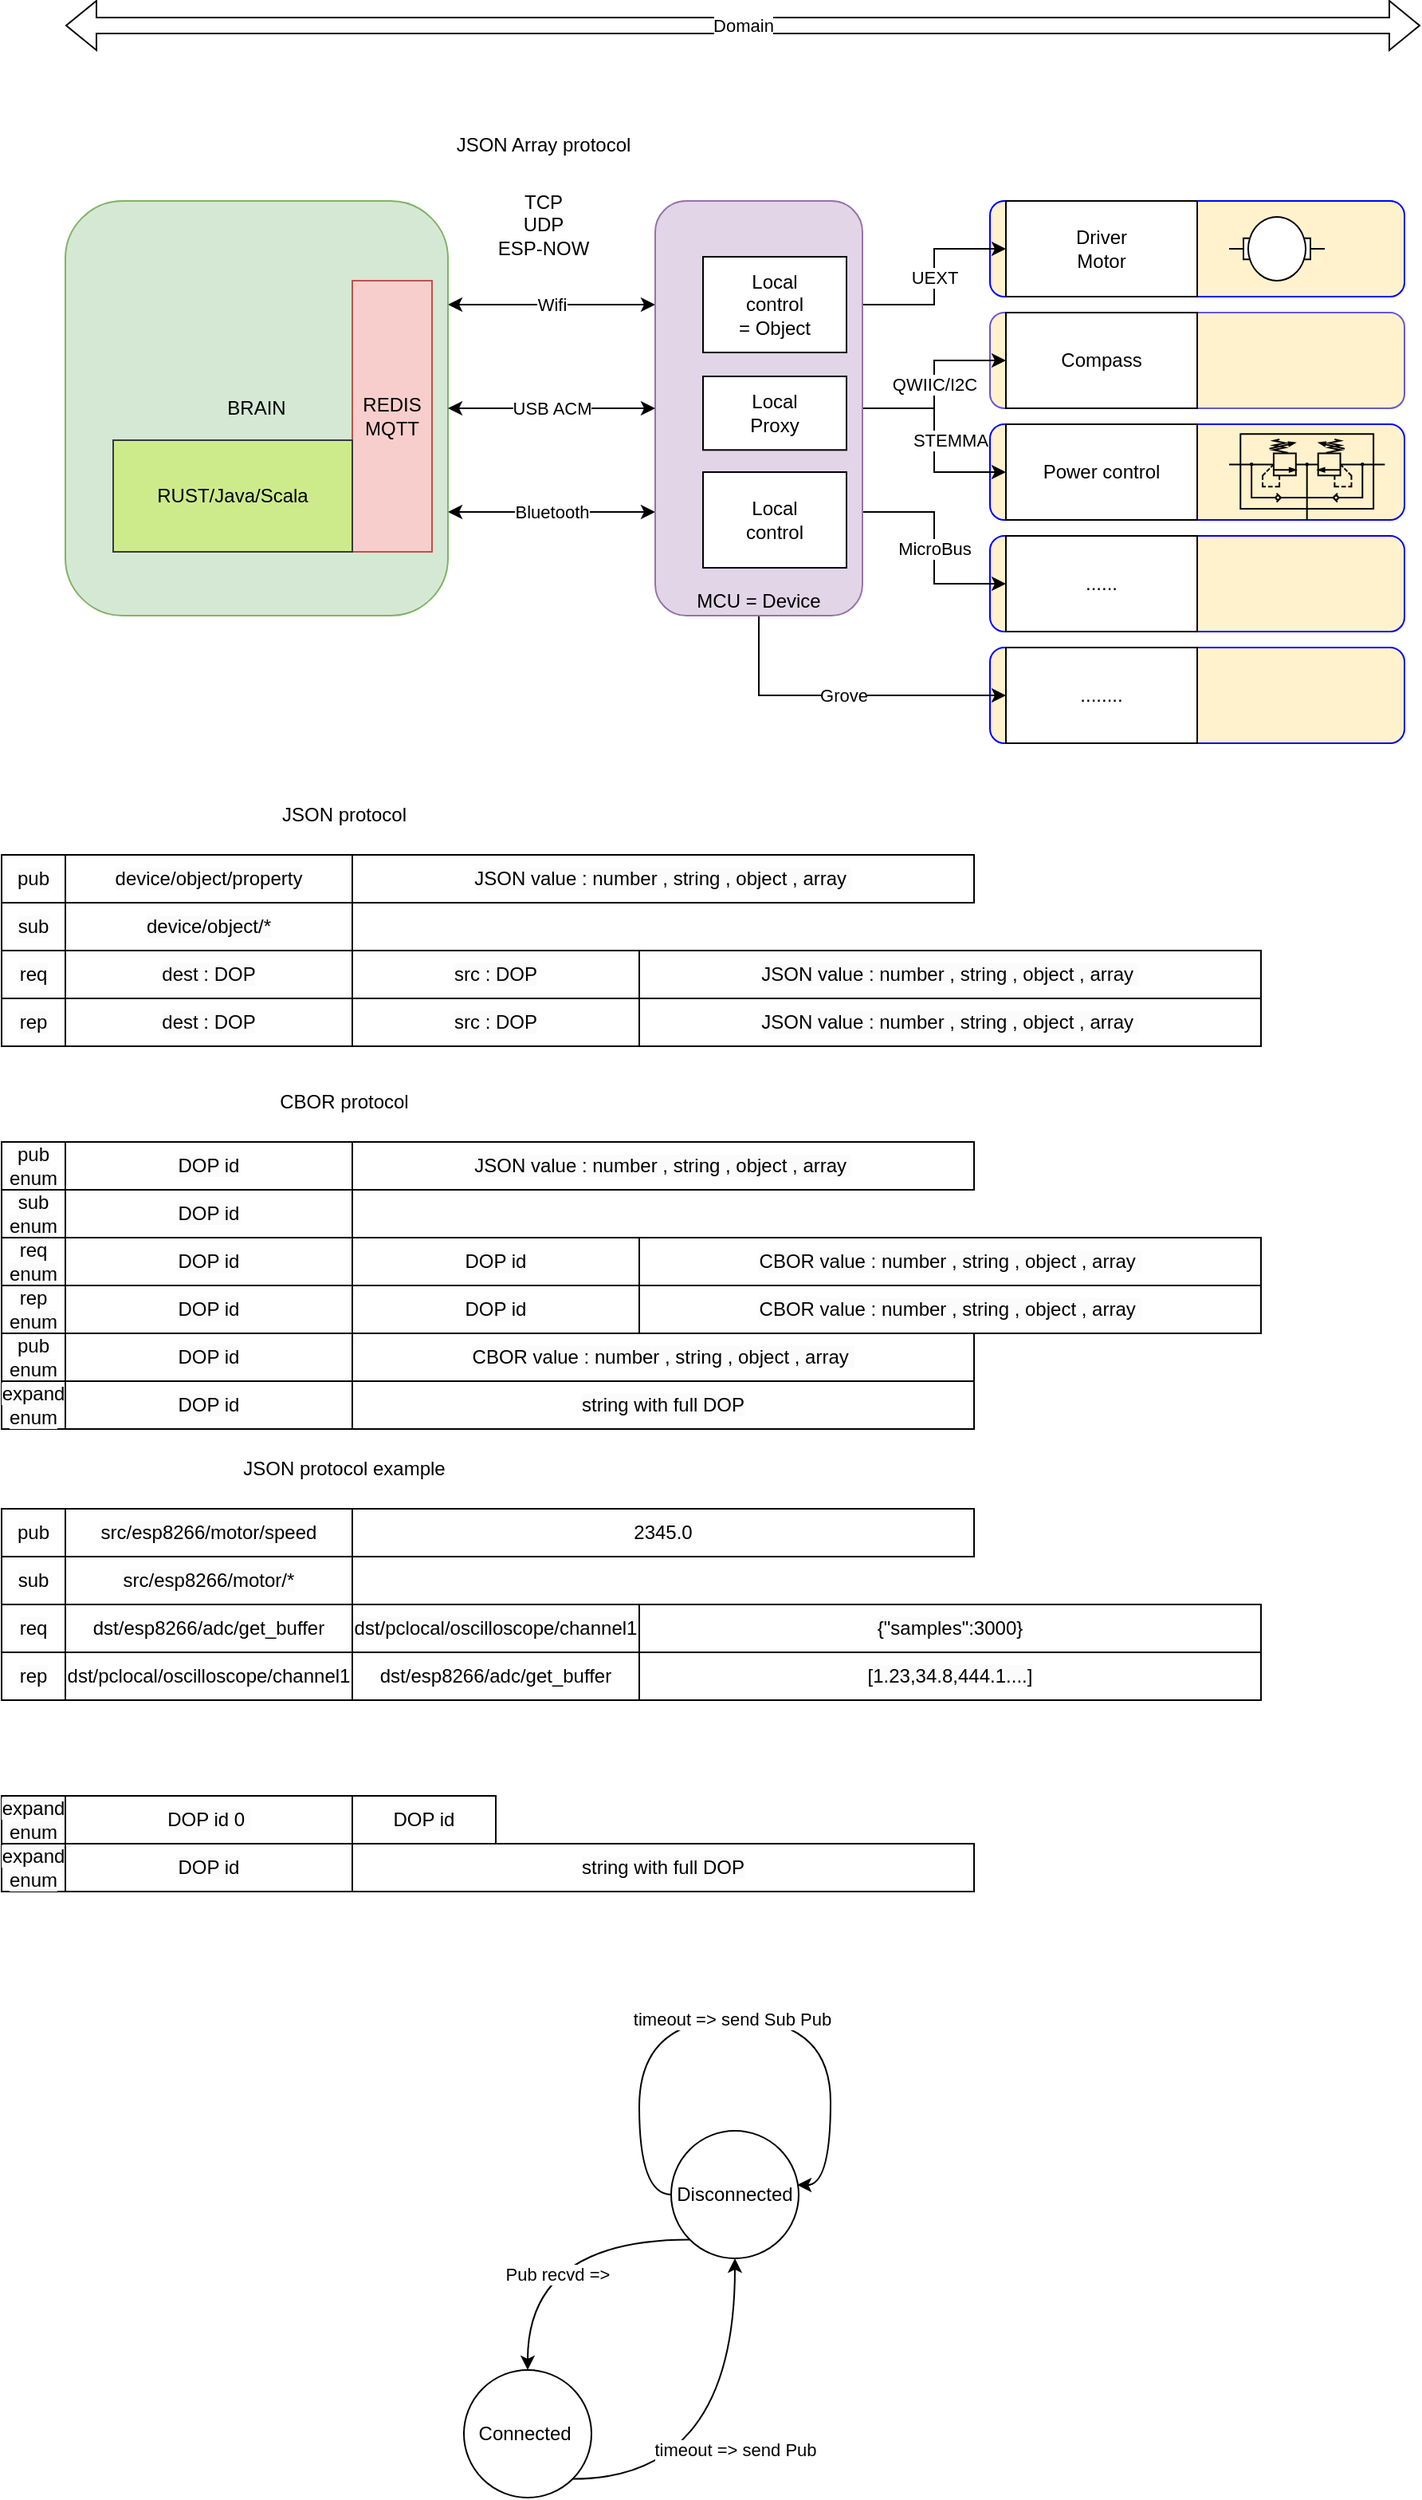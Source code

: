 <mxfile version="22.1.3" type="github">
  <diagram name="Page-1" id="gYZL_dD1YHqg8UqiC46v">
    <mxGraphModel dx="1087" dy="700" grid="1" gridSize="10" guides="1" tooltips="1" connect="1" arrows="1" fold="1" page="1" pageScale="1" pageWidth="850" pageHeight="1100" math="0" shadow="0">
      <root>
        <mxCell id="0" />
        <mxCell id="1" parent="0" />
        <mxCell id="VJFc7O25oxRBKs5EyoMZ-66" value="" style="rounded=1;whiteSpace=wrap;html=1;fillColor=#fff2cc;strokeColor=#0000FF;" parent="1" vertex="1">
          <mxGeometry x="660" y="470" width="260" height="60" as="geometry" />
        </mxCell>
        <mxCell id="VJFc7O25oxRBKs5EyoMZ-65" value="" style="rounded=1;whiteSpace=wrap;html=1;fillColor=#fff2cc;strokeColor=#0000FF;" parent="1" vertex="1">
          <mxGeometry x="660" y="400" width="260" height="60" as="geometry" />
        </mxCell>
        <mxCell id="VJFc7O25oxRBKs5EyoMZ-64" value="" style="rounded=1;whiteSpace=wrap;html=1;fillColor=#fff2cc;strokeColor=#0000FF;" parent="1" vertex="1">
          <mxGeometry x="660" y="330" width="260" height="60" as="geometry" />
        </mxCell>
        <mxCell id="VJFc7O25oxRBKs5EyoMZ-63" value="" style="rounded=1;whiteSpace=wrap;html=1;fillColor=#fff2cc;strokeColor=#6657d6;" parent="1" vertex="1">
          <mxGeometry x="660" y="260" width="260" height="60" as="geometry" />
        </mxCell>
        <mxCell id="VJFc7O25oxRBKs5EyoMZ-62" value="" style="rounded=1;whiteSpace=wrap;html=1;fillColor=#fff2cc;strokeColor=#0000FF;" parent="1" vertex="1">
          <mxGeometry x="660" y="190" width="260" height="60" as="geometry" />
        </mxCell>
        <mxCell id="R--ykIY8JpI6ctm7pDDZ-4" value="Wifi" style="edgeStyle=orthogonalEdgeStyle;rounded=0;orthogonalLoop=1;jettySize=auto;html=1;exitX=1;exitY=0.25;exitDx=0;exitDy=0;entryX=0;entryY=0.25;entryDx=0;entryDy=0;startArrow=classic;startFill=1;" parent="1" source="R--ykIY8JpI6ctm7pDDZ-1" target="R--ykIY8JpI6ctm7pDDZ-2" edge="1">
          <mxGeometry relative="1" as="geometry" />
        </mxCell>
        <mxCell id="R--ykIY8JpI6ctm7pDDZ-6" value="Bluetooth" style="edgeStyle=orthogonalEdgeStyle;rounded=0;orthogonalLoop=1;jettySize=auto;html=1;exitX=1;exitY=0.75;exitDx=0;exitDy=0;entryX=0;entryY=0.75;entryDx=0;entryDy=0;startArrow=classic;startFill=1;" parent="1" source="R--ykIY8JpI6ctm7pDDZ-1" target="R--ykIY8JpI6ctm7pDDZ-2" edge="1">
          <mxGeometry relative="1" as="geometry" />
        </mxCell>
        <mxCell id="R--ykIY8JpI6ctm7pDDZ-1" value="BRAIN" style="rounded=1;whiteSpace=wrap;html=1;align=center;fillColor=#d5e8d4;strokeColor=#82b366;" parent="1" vertex="1">
          <mxGeometry x="80" y="190" width="240" height="260" as="geometry" />
        </mxCell>
        <mxCell id="R--ykIY8JpI6ctm7pDDZ-10" value="UEXT" style="edgeStyle=orthogonalEdgeStyle;rounded=0;orthogonalLoop=1;jettySize=auto;html=1;exitX=1;exitY=0.25;exitDx=0;exitDy=0;entryX=0;entryY=0.5;entryDx=0;entryDy=0;" parent="1" source="R--ykIY8JpI6ctm7pDDZ-2" target="R--ykIY8JpI6ctm7pDDZ-3" edge="1">
          <mxGeometry relative="1" as="geometry" />
        </mxCell>
        <mxCell id="R--ykIY8JpI6ctm7pDDZ-11" value="QWIIC/I2C" style="edgeStyle=orthogonalEdgeStyle;rounded=0;orthogonalLoop=1;jettySize=auto;html=1;exitX=1;exitY=0.5;exitDx=0;exitDy=0;entryX=0;entryY=0.5;entryDx=0;entryDy=0;" parent="1" source="R--ykIY8JpI6ctm7pDDZ-2" target="R--ykIY8JpI6ctm7pDDZ-7" edge="1">
          <mxGeometry relative="1" as="geometry">
            <mxPoint as="offset" />
          </mxGeometry>
        </mxCell>
        <mxCell id="R--ykIY8JpI6ctm7pDDZ-12" value="STEMMA" style="edgeStyle=orthogonalEdgeStyle;rounded=0;orthogonalLoop=1;jettySize=auto;html=1;exitX=1;exitY=0.5;exitDx=0;exitDy=0;entryX=0;entryY=0.5;entryDx=0;entryDy=0;" parent="1" source="R--ykIY8JpI6ctm7pDDZ-2" target="R--ykIY8JpI6ctm7pDDZ-8" edge="1">
          <mxGeometry y="10" relative="1" as="geometry">
            <mxPoint as="offset" />
          </mxGeometry>
        </mxCell>
        <mxCell id="R--ykIY8JpI6ctm7pDDZ-13" value="MicroBus" style="edgeStyle=orthogonalEdgeStyle;rounded=0;orthogonalLoop=1;jettySize=auto;html=1;exitX=1;exitY=0.75;exitDx=0;exitDy=0;entryX=0;entryY=0.5;entryDx=0;entryDy=0;" parent="1" source="R--ykIY8JpI6ctm7pDDZ-2" target="R--ykIY8JpI6ctm7pDDZ-9" edge="1">
          <mxGeometry relative="1" as="geometry" />
        </mxCell>
        <mxCell id="R--ykIY8JpI6ctm7pDDZ-15" value="Grove" style="edgeStyle=orthogonalEdgeStyle;rounded=0;orthogonalLoop=1;jettySize=auto;html=1;exitX=0.5;exitY=1;exitDx=0;exitDy=0;entryX=0;entryY=0.5;entryDx=0;entryDy=0;" parent="1" source="R--ykIY8JpI6ctm7pDDZ-2" target="R--ykIY8JpI6ctm7pDDZ-14" edge="1">
          <mxGeometry relative="1" as="geometry" />
        </mxCell>
        <mxCell id="R--ykIY8JpI6ctm7pDDZ-2" value="MCU = Device" style="rounded=1;whiteSpace=wrap;html=1;verticalAlign=bottom;fillColor=#e1d5e7;strokeColor=#9673a6;" parent="1" vertex="1">
          <mxGeometry x="450" y="190" width="130" height="260" as="geometry" />
        </mxCell>
        <mxCell id="R--ykIY8JpI6ctm7pDDZ-3" value="Driver&lt;br&gt;Motor" style="rounded=0;whiteSpace=wrap;html=1;" parent="1" vertex="1">
          <mxGeometry x="670" y="190" width="120" height="60" as="geometry" />
        </mxCell>
        <mxCell id="R--ykIY8JpI6ctm7pDDZ-5" value="USB ACM" style="edgeStyle=orthogonalEdgeStyle;rounded=0;orthogonalLoop=1;jettySize=auto;html=1;exitX=1;exitY=0.5;exitDx=0;exitDy=0;entryX=0;entryY=0.5;entryDx=0;entryDy=0;startArrow=classic;startFill=1;" parent="1" source="R--ykIY8JpI6ctm7pDDZ-1" target="R--ykIY8JpI6ctm7pDDZ-2" edge="1">
          <mxGeometry relative="1" as="geometry">
            <mxPoint x="330" y="265" as="sourcePoint" />
            <mxPoint x="450" y="265" as="targetPoint" />
          </mxGeometry>
        </mxCell>
        <mxCell id="R--ykIY8JpI6ctm7pDDZ-7" value="Compass" style="rounded=0;whiteSpace=wrap;html=1;" parent="1" vertex="1">
          <mxGeometry x="670" y="260" width="120" height="60" as="geometry" />
        </mxCell>
        <mxCell id="R--ykIY8JpI6ctm7pDDZ-8" value="Power control" style="rounded=0;whiteSpace=wrap;html=1;" parent="1" vertex="1">
          <mxGeometry x="670" y="330" width="120" height="60" as="geometry" />
        </mxCell>
        <mxCell id="R--ykIY8JpI6ctm7pDDZ-9" value="......" style="rounded=0;whiteSpace=wrap;html=1;" parent="1" vertex="1">
          <mxGeometry x="670" y="400" width="120" height="60" as="geometry" />
        </mxCell>
        <mxCell id="R--ykIY8JpI6ctm7pDDZ-14" value="........" style="rounded=0;whiteSpace=wrap;html=1;" parent="1" vertex="1">
          <mxGeometry x="670" y="470" width="120" height="60" as="geometry" />
        </mxCell>
        <mxCell id="R--ykIY8JpI6ctm7pDDZ-16" value="REDIS&lt;br&gt;MQTT" style="rounded=0;whiteSpace=wrap;html=1;fillColor=#f8cecc;strokeColor=#b85450;" parent="1" vertex="1">
          <mxGeometry x="260" y="240" width="50" height="170" as="geometry" />
        </mxCell>
        <mxCell id="R--ykIY8JpI6ctm7pDDZ-17" value="TCP&lt;br&gt;UDP&lt;br&gt;ESP-NOW" style="text;html=1;strokeColor=none;fillColor=none;align=center;verticalAlign=middle;whiteSpace=wrap;rounded=0;" parent="1" vertex="1">
          <mxGeometry x="350" y="190" width="60" height="30" as="geometry" />
        </mxCell>
        <mxCell id="R--ykIY8JpI6ctm7pDDZ-20" value="" style="shape=image;html=1;verticalAlign=top;verticalLabelPosition=bottom;labelBackgroundColor=#ffffff;imageAspect=0;aspect=fixed;image=https://cdn3.iconfinder.com/data/icons/ballicons-reloaded-free/512/icon-93-128.png" parent="1" vertex="1">
          <mxGeometry x="100" y="210" width="90" height="90" as="geometry" />
        </mxCell>
        <mxCell id="R--ykIY8JpI6ctm7pDDZ-21" value="" style="shape=mxgraph.electrical.electro-mechanical.motor_2;html=1;shadow=0;dashed=0;align=center;fontSize=30;strokeWidth=1;" parent="1" vertex="1">
          <mxGeometry x="810" y="200" width="60" height="40" as="geometry" />
        </mxCell>
        <mxCell id="R--ykIY8JpI6ctm7pDDZ-22" value="" style="shape=image;html=1;verticalAlign=top;verticalLabelPosition=bottom;labelBackgroundColor=#ffffff;imageAspect=0;aspect=fixed;image=https://cdn3.iconfinder.com/data/icons/essential-pack-2/48/20-Compass-128.png" parent="1" vertex="1">
          <mxGeometry x="810" y="270" width="48" height="48" as="geometry" />
        </mxCell>
        <mxCell id="R--ykIY8JpI6ctm7pDDZ-24" value="" style="verticalLabelPosition=bottom;aspect=fixed;html=1;verticalAlign=top;fillColor=strokeColor;align=center;outlineConnect=0;shape=mxgraph.fluid_power.x10580;points=[[0,0.355,0],[1,0.355,0],[0.5,1,0]]" parent="1" vertex="1">
          <mxGeometry x="810" y="336.14" width="97.69" height="53.86" as="geometry" />
        </mxCell>
        <mxCell id="R--ykIY8JpI6ctm7pDDZ-25" value="JSON Array protocol" style="text;html=1;strokeColor=none;fillColor=none;align=center;verticalAlign=middle;whiteSpace=wrap;rounded=0;" parent="1" vertex="1">
          <mxGeometry x="310" y="140" width="140" height="30" as="geometry" />
        </mxCell>
        <mxCell id="R--ykIY8JpI6ctm7pDDZ-26" value="RUST/Java/Scala" style="rounded=0;whiteSpace=wrap;html=1;fillColor=#cdeb8b;strokeColor=#36393d;" parent="1" vertex="1">
          <mxGeometry x="110" y="340" width="150" height="70" as="geometry" />
        </mxCell>
        <mxCell id="R--ykIY8JpI6ctm7pDDZ-27" value="Local&lt;br&gt;control&lt;br&gt;= Object" style="rounded=0;whiteSpace=wrap;html=1;" parent="1" vertex="1">
          <mxGeometry x="480" y="225" width="90" height="60" as="geometry" />
        </mxCell>
        <mxCell id="VJFc7O25oxRBKs5EyoMZ-1" value="Local&lt;br&gt;control" style="rounded=0;whiteSpace=wrap;html=1;" parent="1" vertex="1">
          <mxGeometry x="480" y="360" width="90" height="60" as="geometry" />
        </mxCell>
        <mxCell id="VJFc7O25oxRBKs5EyoMZ-2" value="Local&lt;br&gt;Proxy" style="rounded=0;whiteSpace=wrap;html=1;" parent="1" vertex="1">
          <mxGeometry x="480" y="300" width="90" height="46.14" as="geometry" />
        </mxCell>
        <mxCell id="VJFc7O25oxRBKs5EyoMZ-3" value="Domain" style="shape=flexArrow;endArrow=classic;startArrow=classic;html=1;rounded=0;" parent="1" edge="1">
          <mxGeometry width="100" height="100" relative="1" as="geometry">
            <mxPoint x="80" y="80" as="sourcePoint" />
            <mxPoint x="930" y="80" as="targetPoint" />
          </mxGeometry>
        </mxCell>
        <mxCell id="VJFc7O25oxRBKs5EyoMZ-4" value="JSON protocol" style="text;html=1;strokeColor=none;fillColor=none;align=center;verticalAlign=middle;whiteSpace=wrap;rounded=0;" parent="1" vertex="1">
          <mxGeometry x="130" y="560" width="250" height="30" as="geometry" />
        </mxCell>
        <mxCell id="VJFc7O25oxRBKs5EyoMZ-5" value="&lt;meta charset=&quot;utf-8&quot;&gt;&lt;span style=&quot;color: rgb(0, 0, 0); font-family: Helvetica; font-size: 12px; font-style: normal; font-variant-ligatures: normal; font-variant-caps: normal; font-weight: 400; letter-spacing: normal; orphans: 2; text-align: center; text-indent: 0px; text-transform: none; widows: 2; word-spacing: 0px; -webkit-text-stroke-width: 0px; background-color: rgb(251, 251, 251); text-decoration-thickness: initial; text-decoration-style: initial; text-decoration-color: initial; float: none; display: inline !important;&quot;&gt;device/object/property&lt;/span&gt;" style="rounded=0;whiteSpace=wrap;html=1;" parent="1" vertex="1">
          <mxGeometry x="80" y="600" width="180" height="30" as="geometry" />
        </mxCell>
        <mxCell id="VJFc7O25oxRBKs5EyoMZ-6" value="&lt;span style=&quot;color: rgb(0, 0, 0); font-family: Helvetica; font-size: 12px; font-style: normal; font-variant-ligatures: normal; font-variant-caps: normal; font-weight: 400; letter-spacing: normal; orphans: 2; text-align: center; text-indent: 0px; text-transform: none; widows: 2; word-spacing: 0px; -webkit-text-stroke-width: 0px; background-color: rgb(251, 251, 251); text-decoration-thickness: initial; text-decoration-style: initial; text-decoration-color: initial; float: none; display: inline !important;&quot;&gt;pub&lt;/span&gt;" style="rounded=0;whiteSpace=wrap;html=1;" parent="1" vertex="1">
          <mxGeometry x="40" y="600" width="40" height="30" as="geometry" />
        </mxCell>
        <mxCell id="VJFc7O25oxRBKs5EyoMZ-7" value="&lt;span style=&quot;color: rgb(0, 0, 0); font-family: Helvetica; font-size: 12px; font-style: normal; font-variant-ligatures: normal; font-variant-caps: normal; font-weight: 400; letter-spacing: normal; orphans: 2; text-align: center; text-indent: 0px; text-transform: none; widows: 2; word-spacing: 0px; -webkit-text-stroke-width: 0px; background-color: rgb(251, 251, 251); text-decoration-thickness: initial; text-decoration-style: initial; text-decoration-color: initial; float: none; display: inline !important;&quot;&gt;JSON value : number , string , object , array&amp;nbsp;&lt;/span&gt;" style="rounded=0;whiteSpace=wrap;html=1;" parent="1" vertex="1">
          <mxGeometry x="260" y="600" width="390" height="30" as="geometry" />
        </mxCell>
        <mxCell id="VJFc7O25oxRBKs5EyoMZ-8" value="&lt;span style=&quot;color: rgb(0, 0, 0); font-family: Helvetica; font-size: 12px; font-style: normal; font-variant-ligatures: normal; font-variant-caps: normal; font-weight: 400; letter-spacing: normal; orphans: 2; text-align: center; text-indent: 0px; text-transform: none; widows: 2; word-spacing: 0px; -webkit-text-stroke-width: 0px; background-color: rgb(251, 251, 251); text-decoration-thickness: initial; text-decoration-style: initial; text-decoration-color: initial; float: none; display: inline !important;&quot;&gt;device/object/*&lt;/span&gt;" style="rounded=0;whiteSpace=wrap;html=1;" parent="1" vertex="1">
          <mxGeometry x="80" y="630" width="180" height="30" as="geometry" />
        </mxCell>
        <mxCell id="VJFc7O25oxRBKs5EyoMZ-9" value="&lt;span style=&quot;color: rgb(0, 0, 0); font-family: Helvetica; font-size: 12px; font-style: normal; font-variant-ligatures: normal; font-variant-caps: normal; font-weight: 400; letter-spacing: normal; orphans: 2; text-align: center; text-indent: 0px; text-transform: none; widows: 2; word-spacing: 0px; -webkit-text-stroke-width: 0px; background-color: rgb(251, 251, 251); text-decoration-thickness: initial; text-decoration-style: initial; text-decoration-color: initial; float: none; display: inline !important;&quot;&gt;sub&lt;/span&gt;" style="rounded=0;whiteSpace=wrap;html=1;" parent="1" vertex="1">
          <mxGeometry x="40" y="630" width="40" height="30" as="geometry" />
        </mxCell>
        <mxCell id="VJFc7O25oxRBKs5EyoMZ-10" value="&lt;span style=&quot;color: rgb(0, 0, 0); font-family: Helvetica; font-size: 12px; font-style: normal; font-variant-ligatures: normal; font-variant-caps: normal; font-weight: 400; letter-spacing: normal; orphans: 2; text-align: center; text-indent: 0px; text-transform: none; widows: 2; word-spacing: 0px; -webkit-text-stroke-width: 0px; background-color: rgb(251, 251, 251); text-decoration-thickness: initial; text-decoration-style: initial; text-decoration-color: initial; float: none; display: inline !important;&quot;&gt;dest : DOP&lt;/span&gt;" style="rounded=0;whiteSpace=wrap;html=1;" parent="1" vertex="1">
          <mxGeometry x="80" y="660" width="180" height="30" as="geometry" />
        </mxCell>
        <mxCell id="VJFc7O25oxRBKs5EyoMZ-11" value="&lt;span style=&quot;color: rgb(0, 0, 0); font-family: Helvetica; font-size: 12px; font-style: normal; font-variant-ligatures: normal; font-variant-caps: normal; font-weight: 400; letter-spacing: normal; orphans: 2; text-align: center; text-indent: 0px; text-transform: none; widows: 2; word-spacing: 0px; -webkit-text-stroke-width: 0px; background-color: rgb(251, 251, 251); text-decoration-thickness: initial; text-decoration-style: initial; text-decoration-color: initial; float: none; display: inline !important;&quot;&gt;req&lt;/span&gt;" style="rounded=0;whiteSpace=wrap;html=1;" parent="1" vertex="1">
          <mxGeometry x="40" y="660" width="40" height="30" as="geometry" />
        </mxCell>
        <mxCell id="VJFc7O25oxRBKs5EyoMZ-12" value="&lt;span style=&quot;color: rgb(0, 0, 0); font-family: Helvetica; font-size: 12px; font-style: normal; font-variant-ligatures: normal; font-variant-caps: normal; font-weight: 400; letter-spacing: normal; orphans: 2; text-align: center; text-indent: 0px; text-transform: none; widows: 2; word-spacing: 0px; -webkit-text-stroke-width: 0px; background-color: rgb(251, 251, 251); text-decoration-thickness: initial; text-decoration-style: initial; text-decoration-color: initial; float: none; display: inline !important;&quot;&gt;JSON value : number , string , object , array&amp;nbsp;&lt;/span&gt;" style="rounded=0;whiteSpace=wrap;html=1;" parent="1" vertex="1">
          <mxGeometry x="440" y="660" width="390" height="30" as="geometry" />
        </mxCell>
        <mxCell id="VJFc7O25oxRBKs5EyoMZ-13" value="&lt;span style=&quot;color: rgb(0, 0, 0); font-family: Helvetica; font-size: 12px; font-style: normal; font-variant-ligatures: normal; font-variant-caps: normal; font-weight: 400; letter-spacing: normal; orphans: 2; text-align: center; text-indent: 0px; text-transform: none; widows: 2; word-spacing: 0px; -webkit-text-stroke-width: 0px; background-color: rgb(251, 251, 251); text-decoration-thickness: initial; text-decoration-style: initial; text-decoration-color: initial; float: none; display: inline !important;&quot;&gt;src : DOP&lt;/span&gt;" style="rounded=0;whiteSpace=wrap;html=1;" parent="1" vertex="1">
          <mxGeometry x="260" y="660" width="180" height="30" as="geometry" />
        </mxCell>
        <mxCell id="VJFc7O25oxRBKs5EyoMZ-14" value="&lt;span style=&quot;color: rgb(0, 0, 0); font-family: Helvetica; font-size: 12px; font-style: normal; font-variant-ligatures: normal; font-variant-caps: normal; font-weight: 400; letter-spacing: normal; orphans: 2; text-align: center; text-indent: 0px; text-transform: none; widows: 2; word-spacing: 0px; -webkit-text-stroke-width: 0px; background-color: rgb(251, 251, 251); text-decoration-thickness: initial; text-decoration-style: initial; text-decoration-color: initial; float: none; display: inline !important;&quot;&gt;dest : DOP&lt;/span&gt;" style="rounded=0;whiteSpace=wrap;html=1;" parent="1" vertex="1">
          <mxGeometry x="80" y="690" width="180" height="30" as="geometry" />
        </mxCell>
        <mxCell id="VJFc7O25oxRBKs5EyoMZ-15" value="&lt;span style=&quot;color: rgb(0, 0, 0); font-family: Helvetica; font-size: 12px; font-style: normal; font-variant-ligatures: normal; font-variant-caps: normal; font-weight: 400; letter-spacing: normal; orphans: 2; text-align: center; text-indent: 0px; text-transform: none; widows: 2; word-spacing: 0px; -webkit-text-stroke-width: 0px; background-color: rgb(251, 251, 251); text-decoration-thickness: initial; text-decoration-style: initial; text-decoration-color: initial; float: none; display: inline !important;&quot;&gt;rep&lt;/span&gt;" style="rounded=0;whiteSpace=wrap;html=1;" parent="1" vertex="1">
          <mxGeometry x="40" y="690" width="40" height="30" as="geometry" />
        </mxCell>
        <mxCell id="VJFc7O25oxRBKs5EyoMZ-16" value="&lt;span style=&quot;color: rgb(0, 0, 0); font-family: Helvetica; font-size: 12px; font-style: normal; font-variant-ligatures: normal; font-variant-caps: normal; font-weight: 400; letter-spacing: normal; orphans: 2; text-align: center; text-indent: 0px; text-transform: none; widows: 2; word-spacing: 0px; -webkit-text-stroke-width: 0px; background-color: rgb(251, 251, 251); text-decoration-thickness: initial; text-decoration-style: initial; text-decoration-color: initial; float: none; display: inline !important;&quot;&gt;JSON value : number , string , object , array&amp;nbsp;&lt;/span&gt;" style="rounded=0;whiteSpace=wrap;html=1;" parent="1" vertex="1">
          <mxGeometry x="440" y="690" width="390" height="30" as="geometry" />
        </mxCell>
        <mxCell id="VJFc7O25oxRBKs5EyoMZ-17" value="&lt;span style=&quot;color: rgb(0, 0, 0); font-family: Helvetica; font-size: 12px; font-style: normal; font-variant-ligatures: normal; font-variant-caps: normal; font-weight: 400; letter-spacing: normal; orphans: 2; text-align: center; text-indent: 0px; text-transform: none; widows: 2; word-spacing: 0px; -webkit-text-stroke-width: 0px; background-color: rgb(251, 251, 251); text-decoration-thickness: initial; text-decoration-style: initial; text-decoration-color: initial; float: none; display: inline !important;&quot;&gt;src : DOP&lt;/span&gt;" style="rounded=0;whiteSpace=wrap;html=1;" parent="1" vertex="1">
          <mxGeometry x="260" y="690" width="180" height="30" as="geometry" />
        </mxCell>
        <mxCell id="VJFc7O25oxRBKs5EyoMZ-21" value="CBOR protocol" style="text;html=1;strokeColor=none;fillColor=none;align=center;verticalAlign=middle;whiteSpace=wrap;rounded=0;" parent="1" vertex="1">
          <mxGeometry x="130" y="740" width="250" height="30" as="geometry" />
        </mxCell>
        <mxCell id="VJFc7O25oxRBKs5EyoMZ-22" value="&lt;span style=&quot;color: rgb(0, 0, 0); font-family: Helvetica; font-size: 12px; font-style: normal; font-variant-ligatures: normal; font-variant-caps: normal; font-weight: 400; letter-spacing: normal; orphans: 2; text-align: center; text-indent: 0px; text-transform: none; widows: 2; word-spacing: 0px; -webkit-text-stroke-width: 0px; background-color: rgb(251, 251, 251); text-decoration-thickness: initial; text-decoration-style: initial; text-decoration-color: initial; float: none; display: inline !important;&quot;&gt;DOP id&lt;/span&gt;" style="rounded=0;whiteSpace=wrap;html=1;" parent="1" vertex="1">
          <mxGeometry x="80" y="780" width="180" height="30" as="geometry" />
        </mxCell>
        <mxCell id="VJFc7O25oxRBKs5EyoMZ-23" value="&lt;span style=&quot;color: rgb(0, 0, 0); font-family: Helvetica; font-size: 12px; font-style: normal; font-variant-ligatures: normal; font-variant-caps: normal; font-weight: 400; letter-spacing: normal; orphans: 2; text-align: center; text-indent: 0px; text-transform: none; widows: 2; word-spacing: 0px; -webkit-text-stroke-width: 0px; background-color: rgb(251, 251, 251); text-decoration-thickness: initial; text-decoration-style: initial; text-decoration-color: initial; float: none; display: inline !important;&quot;&gt;pub enum&lt;/span&gt;" style="rounded=0;whiteSpace=wrap;html=1;" parent="1" vertex="1">
          <mxGeometry x="40" y="780" width="40" height="30" as="geometry" />
        </mxCell>
        <mxCell id="VJFc7O25oxRBKs5EyoMZ-24" value="&lt;span style=&quot;color: rgb(0, 0, 0); font-family: Helvetica; font-size: 12px; font-style: normal; font-variant-ligatures: normal; font-variant-caps: normal; font-weight: 400; letter-spacing: normal; orphans: 2; text-align: center; text-indent: 0px; text-transform: none; widows: 2; word-spacing: 0px; -webkit-text-stroke-width: 0px; background-color: rgb(251, 251, 251); text-decoration-thickness: initial; text-decoration-style: initial; text-decoration-color: initial; float: none; display: inline !important;&quot;&gt;JSON value : number , string , object , array&amp;nbsp;&lt;/span&gt;" style="rounded=0;whiteSpace=wrap;html=1;" parent="1" vertex="1">
          <mxGeometry x="260" y="780" width="390" height="30" as="geometry" />
        </mxCell>
        <mxCell id="VJFc7O25oxRBKs5EyoMZ-26" value="&lt;span style=&quot;color: rgb(0, 0, 0); font-family: Helvetica; font-size: 12px; font-style: normal; font-variant-ligatures: normal; font-variant-caps: normal; font-weight: 400; letter-spacing: normal; orphans: 2; text-align: center; text-indent: 0px; text-transform: none; widows: 2; word-spacing: 0px; -webkit-text-stroke-width: 0px; background-color: rgb(251, 251, 251); text-decoration-thickness: initial; text-decoration-style: initial; text-decoration-color: initial; float: none; display: inline !important;&quot;&gt;sub enum&lt;/span&gt;" style="rounded=0;whiteSpace=wrap;html=1;" parent="1" vertex="1">
          <mxGeometry x="40" y="810" width="40" height="30" as="geometry" />
        </mxCell>
        <mxCell id="VJFc7O25oxRBKs5EyoMZ-28" value="&lt;span style=&quot;color: rgb(0, 0, 0); font-family: Helvetica; font-size: 12px; font-style: normal; font-variant-ligatures: normal; font-variant-caps: normal; font-weight: 400; letter-spacing: normal; orphans: 2; text-align: center; text-indent: 0px; text-transform: none; widows: 2; word-spacing: 0px; -webkit-text-stroke-width: 0px; background-color: rgb(251, 251, 251); text-decoration-thickness: initial; text-decoration-style: initial; text-decoration-color: initial; float: none; display: inline !important;&quot;&gt;req enum&lt;/span&gt;" style="rounded=0;whiteSpace=wrap;html=1;" parent="1" vertex="1">
          <mxGeometry x="40" y="840" width="40" height="30" as="geometry" />
        </mxCell>
        <mxCell id="VJFc7O25oxRBKs5EyoMZ-29" value="&lt;span style=&quot;color: rgb(0, 0, 0); font-family: Helvetica; font-size: 12px; font-style: normal; font-variant-ligatures: normal; font-variant-caps: normal; font-weight: 400; letter-spacing: normal; orphans: 2; text-align: center; text-indent: 0px; text-transform: none; widows: 2; word-spacing: 0px; -webkit-text-stroke-width: 0px; background-color: rgb(251, 251, 251); text-decoration-thickness: initial; text-decoration-style: initial; text-decoration-color: initial; float: none; display: inline !important;&quot;&gt;CBOR value : number , string , object , array&amp;nbsp;&lt;/span&gt;" style="rounded=0;whiteSpace=wrap;html=1;" parent="1" vertex="1">
          <mxGeometry x="440" y="840" width="390" height="30" as="geometry" />
        </mxCell>
        <mxCell id="VJFc7O25oxRBKs5EyoMZ-32" value="&lt;span style=&quot;color: rgb(0, 0, 0); font-family: Helvetica; font-size: 12px; font-style: normal; font-variant-ligatures: normal; font-variant-caps: normal; font-weight: 400; letter-spacing: normal; orphans: 2; text-align: center; text-indent: 0px; text-transform: none; widows: 2; word-spacing: 0px; -webkit-text-stroke-width: 0px; background-color: rgb(251, 251, 251); text-decoration-thickness: initial; text-decoration-style: initial; text-decoration-color: initial; float: none; display: inline !important;&quot;&gt;rep&lt;br&gt;enum&lt;br&gt;&lt;/span&gt;" style="rounded=0;whiteSpace=wrap;html=1;" parent="1" vertex="1">
          <mxGeometry x="40" y="870" width="40" height="30" as="geometry" />
        </mxCell>
        <mxCell id="VJFc7O25oxRBKs5EyoMZ-33" value="&lt;span style=&quot;color: rgb(0, 0, 0); font-family: Helvetica; font-size: 12px; font-style: normal; font-variant-ligatures: normal; font-variant-caps: normal; font-weight: 400; letter-spacing: normal; orphans: 2; text-align: center; text-indent: 0px; text-transform: none; widows: 2; word-spacing: 0px; -webkit-text-stroke-width: 0px; background-color: rgb(251, 251, 251); text-decoration-thickness: initial; text-decoration-style: initial; text-decoration-color: initial; float: none; display: inline !important;&quot;&gt;CBOR value : number , string , object , array&amp;nbsp;&lt;/span&gt;" style="rounded=0;whiteSpace=wrap;html=1;" parent="1" vertex="1">
          <mxGeometry x="440" y="870" width="390" height="30" as="geometry" />
        </mxCell>
        <mxCell id="VJFc7O25oxRBKs5EyoMZ-36" value="&lt;span style=&quot;color: rgb(0, 0, 0); font-family: Helvetica; font-size: 12px; font-style: normal; font-variant-ligatures: normal; font-variant-caps: normal; font-weight: 400; letter-spacing: normal; orphans: 2; text-align: center; text-indent: 0px; text-transform: none; widows: 2; word-spacing: 0px; -webkit-text-stroke-width: 0px; background-color: rgb(251, 251, 251); text-decoration-thickness: initial; text-decoration-style: initial; text-decoration-color: initial; float: none; display: inline !important;&quot;&gt;pub&lt;br&gt;enum&lt;br&gt;&lt;/span&gt;" style="rounded=0;whiteSpace=wrap;html=1;" parent="1" vertex="1">
          <mxGeometry x="40" y="900" width="40" height="30" as="geometry" />
        </mxCell>
        <mxCell id="VJFc7O25oxRBKs5EyoMZ-37" value="&lt;span style=&quot;color: rgb(0, 0, 0); font-family: Helvetica; font-size: 12px; font-style: normal; font-variant-ligatures: normal; font-variant-caps: normal; font-weight: 400; letter-spacing: normal; orphans: 2; text-align: center; text-indent: 0px; text-transform: none; widows: 2; word-spacing: 0px; -webkit-text-stroke-width: 0px; background-color: rgb(251, 251, 251); text-decoration-thickness: initial; text-decoration-style: initial; text-decoration-color: initial; float: none; display: inline !important;&quot;&gt;CBOR value : number , string , object , array&amp;nbsp;&lt;/span&gt;" style="rounded=0;whiteSpace=wrap;html=1;" parent="1" vertex="1">
          <mxGeometry x="260" y="900" width="390" height="30" as="geometry" />
        </mxCell>
        <mxCell id="VJFc7O25oxRBKs5EyoMZ-39" value="&lt;span style=&quot;color: rgb(0, 0, 0); font-family: Helvetica; font-size: 12px; font-style: normal; font-variant-ligatures: normal; font-variant-caps: normal; font-weight: 400; letter-spacing: normal; orphans: 2; text-align: center; text-indent: 0px; text-transform: none; widows: 2; word-spacing: 0px; -webkit-text-stroke-width: 0px; background-color: rgb(251, 251, 251); text-decoration-thickness: initial; text-decoration-style: initial; text-decoration-color: initial; float: none; display: inline !important;&quot;&gt;DOP id&lt;/span&gt;" style="rounded=0;whiteSpace=wrap;html=1;" parent="1" vertex="1">
          <mxGeometry x="80" y="840" width="180" height="30" as="geometry" />
        </mxCell>
        <mxCell id="VJFc7O25oxRBKs5EyoMZ-40" value="&lt;span style=&quot;color: rgb(0, 0, 0); font-family: Helvetica; font-size: 12px; font-style: normal; font-variant-ligatures: normal; font-variant-caps: normal; font-weight: 400; letter-spacing: normal; orphans: 2; text-align: center; text-indent: 0px; text-transform: none; widows: 2; word-spacing: 0px; -webkit-text-stroke-width: 0px; background-color: rgb(251, 251, 251); text-decoration-thickness: initial; text-decoration-style: initial; text-decoration-color: initial; float: none; display: inline !important;&quot;&gt;DOP id&lt;/span&gt;" style="rounded=0;whiteSpace=wrap;html=1;" parent="1" vertex="1">
          <mxGeometry x="80" y="810" width="180" height="30" as="geometry" />
        </mxCell>
        <mxCell id="VJFc7O25oxRBKs5EyoMZ-41" value="&lt;span style=&quot;color: rgb(0, 0, 0); font-family: Helvetica; font-size: 12px; font-style: normal; font-variant-ligatures: normal; font-variant-caps: normal; font-weight: 400; letter-spacing: normal; orphans: 2; text-align: center; text-indent: 0px; text-transform: none; widows: 2; word-spacing: 0px; -webkit-text-stroke-width: 0px; background-color: rgb(251, 251, 251); text-decoration-thickness: initial; text-decoration-style: initial; text-decoration-color: initial; float: none; display: inline !important;&quot;&gt;DOP id&lt;/span&gt;" style="rounded=0;whiteSpace=wrap;html=1;" parent="1" vertex="1">
          <mxGeometry x="80" y="870" width="180" height="30" as="geometry" />
        </mxCell>
        <mxCell id="VJFc7O25oxRBKs5EyoMZ-42" value="&lt;span style=&quot;color: rgb(0, 0, 0); font-family: Helvetica; font-size: 12px; font-style: normal; font-variant-ligatures: normal; font-variant-caps: normal; font-weight: 400; letter-spacing: normal; orphans: 2; text-align: center; text-indent: 0px; text-transform: none; widows: 2; word-spacing: 0px; -webkit-text-stroke-width: 0px; background-color: rgb(251, 251, 251); text-decoration-thickness: initial; text-decoration-style: initial; text-decoration-color: initial; float: none; display: inline !important;&quot;&gt;DOP id&lt;/span&gt;" style="rounded=0;whiteSpace=wrap;html=1;" parent="1" vertex="1">
          <mxGeometry x="80" y="900" width="180" height="30" as="geometry" />
        </mxCell>
        <mxCell id="VJFc7O25oxRBKs5EyoMZ-43" value="&lt;span style=&quot;color: rgb(0, 0, 0); font-family: Helvetica; font-size: 12px; font-style: normal; font-variant-ligatures: normal; font-variant-caps: normal; font-weight: 400; letter-spacing: normal; orphans: 2; text-align: center; text-indent: 0px; text-transform: none; widows: 2; word-spacing: 0px; -webkit-text-stroke-width: 0px; background-color: rgb(251, 251, 251); text-decoration-thickness: initial; text-decoration-style: initial; text-decoration-color: initial; float: none; display: inline !important;&quot;&gt;DOP id&lt;/span&gt;" style="rounded=0;whiteSpace=wrap;html=1;" parent="1" vertex="1">
          <mxGeometry x="260" y="840" width="180" height="30" as="geometry" />
        </mxCell>
        <mxCell id="VJFc7O25oxRBKs5EyoMZ-44" value="&lt;span style=&quot;color: rgb(0, 0, 0); font-family: Helvetica; font-size: 12px; font-style: normal; font-variant-ligatures: normal; font-variant-caps: normal; font-weight: 400; letter-spacing: normal; orphans: 2; text-align: center; text-indent: 0px; text-transform: none; widows: 2; word-spacing: 0px; -webkit-text-stroke-width: 0px; background-color: rgb(251, 251, 251); text-decoration-thickness: initial; text-decoration-style: initial; text-decoration-color: initial; float: none; display: inline !important;&quot;&gt;DOP id&lt;/span&gt;" style="rounded=0;whiteSpace=wrap;html=1;" parent="1" vertex="1">
          <mxGeometry x="260" y="870" width="180" height="30" as="geometry" />
        </mxCell>
        <mxCell id="VJFc7O25oxRBKs5EyoMZ-45" value="&lt;span style=&quot;color: rgb(0, 0, 0); font-family: Helvetica; font-size: 12px; font-style: normal; font-variant-ligatures: normal; font-variant-caps: normal; font-weight: 400; letter-spacing: normal; orphans: 2; text-align: center; text-indent: 0px; text-transform: none; widows: 2; word-spacing: 0px; -webkit-text-stroke-width: 0px; background-color: rgb(251, 251, 251); text-decoration-thickness: initial; text-decoration-style: initial; text-decoration-color: initial; float: none; display: inline !important;&quot;&gt;expand&lt;br&gt;enum&lt;br&gt;&lt;/span&gt;" style="rounded=0;whiteSpace=wrap;html=1;" parent="1" vertex="1">
          <mxGeometry x="40" y="930" width="40" height="30" as="geometry" />
        </mxCell>
        <mxCell id="VJFc7O25oxRBKs5EyoMZ-46" value="&lt;span style=&quot;color: rgb(0, 0, 0); font-family: Helvetica; font-size: 12px; font-style: normal; font-variant-ligatures: normal; font-variant-caps: normal; font-weight: 400; letter-spacing: normal; orphans: 2; text-align: center; text-indent: 0px; text-transform: none; widows: 2; word-spacing: 0px; -webkit-text-stroke-width: 0px; background-color: rgb(251, 251, 251); text-decoration-thickness: initial; text-decoration-style: initial; text-decoration-color: initial; float: none; display: inline !important;&quot;&gt;string with full DOP&lt;/span&gt;" style="rounded=0;whiteSpace=wrap;html=1;" parent="1" vertex="1">
          <mxGeometry x="260" y="930" width="390" height="30" as="geometry" />
        </mxCell>
        <mxCell id="VJFc7O25oxRBKs5EyoMZ-47" value="&lt;span style=&quot;color: rgb(0, 0, 0); font-family: Helvetica; font-size: 12px; font-style: normal; font-variant-ligatures: normal; font-variant-caps: normal; font-weight: 400; letter-spacing: normal; orphans: 2; text-align: center; text-indent: 0px; text-transform: none; widows: 2; word-spacing: 0px; -webkit-text-stroke-width: 0px; background-color: rgb(251, 251, 251); text-decoration-thickness: initial; text-decoration-style: initial; text-decoration-color: initial; float: none; display: inline !important;&quot;&gt;DOP id&lt;/span&gt;" style="rounded=0;whiteSpace=wrap;html=1;" parent="1" vertex="1">
          <mxGeometry x="80" y="930" width="180" height="30" as="geometry" />
        </mxCell>
        <mxCell id="VJFc7O25oxRBKs5EyoMZ-48" value="JSON protocol example" style="text;html=1;strokeColor=none;fillColor=none;align=center;verticalAlign=middle;whiteSpace=wrap;rounded=0;" parent="1" vertex="1">
          <mxGeometry x="130" y="970" width="250" height="30" as="geometry" />
        </mxCell>
        <mxCell id="VJFc7O25oxRBKs5EyoMZ-49" value="&lt;span style=&quot;color: rgb(0, 0, 0); font-family: Helvetica; font-size: 12px; font-style: normal; font-variant-ligatures: normal; font-variant-caps: normal; font-weight: 400; letter-spacing: normal; orphans: 2; text-align: center; text-indent: 0px; text-transform: none; widows: 2; word-spacing: 0px; -webkit-text-stroke-width: 0px; background-color: rgb(251, 251, 251); text-decoration-thickness: initial; text-decoration-style: initial; text-decoration-color: initial; float: none; display: inline !important;&quot;&gt;src/esp8266/motor/speed&lt;/span&gt;" style="rounded=0;whiteSpace=wrap;html=1;" parent="1" vertex="1">
          <mxGeometry x="80" y="1010" width="180" height="30" as="geometry" />
        </mxCell>
        <mxCell id="VJFc7O25oxRBKs5EyoMZ-50" value="&lt;span style=&quot;color: rgb(0, 0, 0); font-family: Helvetica; font-size: 12px; font-style: normal; font-variant-ligatures: normal; font-variant-caps: normal; font-weight: 400; letter-spacing: normal; orphans: 2; text-align: center; text-indent: 0px; text-transform: none; widows: 2; word-spacing: 0px; -webkit-text-stroke-width: 0px; background-color: rgb(251, 251, 251); text-decoration-thickness: initial; text-decoration-style: initial; text-decoration-color: initial; float: none; display: inline !important;&quot;&gt;pub&lt;/span&gt;" style="rounded=0;whiteSpace=wrap;html=1;" parent="1" vertex="1">
          <mxGeometry x="40" y="1010" width="40" height="30" as="geometry" />
        </mxCell>
        <mxCell id="VJFc7O25oxRBKs5EyoMZ-51" value="&lt;span style=&quot;color: rgb(0, 0, 0); font-family: Helvetica; font-size: 12px; font-style: normal; font-variant-ligatures: normal; font-variant-caps: normal; font-weight: 400; letter-spacing: normal; orphans: 2; text-align: center; text-indent: 0px; text-transform: none; widows: 2; word-spacing: 0px; -webkit-text-stroke-width: 0px; background-color: rgb(251, 251, 251); text-decoration-thickness: initial; text-decoration-style: initial; text-decoration-color: initial; float: none; display: inline !important;&quot;&gt;2345.0&lt;/span&gt;" style="rounded=0;whiteSpace=wrap;html=1;" parent="1" vertex="1">
          <mxGeometry x="260" y="1010" width="390" height="30" as="geometry" />
        </mxCell>
        <mxCell id="VJFc7O25oxRBKs5EyoMZ-52" value="&lt;span style=&quot;color: rgb(0, 0, 0); font-family: Helvetica; font-size: 12px; font-style: normal; font-variant-ligatures: normal; font-variant-caps: normal; font-weight: 400; letter-spacing: normal; orphans: 2; text-align: center; text-indent: 0px; text-transform: none; widows: 2; word-spacing: 0px; -webkit-text-stroke-width: 0px; background-color: rgb(251, 251, 251); text-decoration-thickness: initial; text-decoration-style: initial; text-decoration-color: initial; float: none; display: inline !important;&quot;&gt;src/esp8266/motor/*&lt;/span&gt;" style="rounded=0;whiteSpace=wrap;html=1;" parent="1" vertex="1">
          <mxGeometry x="80" y="1040" width="180" height="30" as="geometry" />
        </mxCell>
        <mxCell id="VJFc7O25oxRBKs5EyoMZ-53" value="&lt;span style=&quot;color: rgb(0, 0, 0); font-family: Helvetica; font-size: 12px; font-style: normal; font-variant-ligatures: normal; font-variant-caps: normal; font-weight: 400; letter-spacing: normal; orphans: 2; text-align: center; text-indent: 0px; text-transform: none; widows: 2; word-spacing: 0px; -webkit-text-stroke-width: 0px; background-color: rgb(251, 251, 251); text-decoration-thickness: initial; text-decoration-style: initial; text-decoration-color: initial; float: none; display: inline !important;&quot;&gt;sub&lt;/span&gt;" style="rounded=0;whiteSpace=wrap;html=1;" parent="1" vertex="1">
          <mxGeometry x="40" y="1040" width="40" height="30" as="geometry" />
        </mxCell>
        <mxCell id="VJFc7O25oxRBKs5EyoMZ-54" value="dst/esp8266/adc/get_buffer" style="rounded=0;whiteSpace=wrap;html=1;" parent="1" vertex="1">
          <mxGeometry x="80" y="1070" width="180" height="30" as="geometry" />
        </mxCell>
        <mxCell id="VJFc7O25oxRBKs5EyoMZ-55" value="&lt;span style=&quot;color: rgb(0, 0, 0); font-family: Helvetica; font-size: 12px; font-style: normal; font-variant-ligatures: normal; font-variant-caps: normal; font-weight: 400; letter-spacing: normal; orphans: 2; text-align: center; text-indent: 0px; text-transform: none; widows: 2; word-spacing: 0px; -webkit-text-stroke-width: 0px; background-color: rgb(251, 251, 251); text-decoration-thickness: initial; text-decoration-style: initial; text-decoration-color: initial; float: none; display: inline !important;&quot;&gt;req&lt;/span&gt;" style="rounded=0;whiteSpace=wrap;html=1;" parent="1" vertex="1">
          <mxGeometry x="40" y="1070" width="40" height="30" as="geometry" />
        </mxCell>
        <mxCell id="VJFc7O25oxRBKs5EyoMZ-56" value="&lt;span style=&quot;color: rgb(0, 0, 0); font-family: Helvetica; font-size: 12px; font-style: normal; font-variant-ligatures: normal; font-variant-caps: normal; font-weight: 400; letter-spacing: normal; orphans: 2; text-align: center; text-indent: 0px; text-transform: none; widows: 2; word-spacing: 0px; -webkit-text-stroke-width: 0px; background-color: rgb(251, 251, 251); text-decoration-thickness: initial; text-decoration-style: initial; text-decoration-color: initial; float: none; display: inline !important;&quot;&gt;{&quot;samples&quot;:3000}&lt;/span&gt;" style="rounded=0;whiteSpace=wrap;html=1;" parent="1" vertex="1">
          <mxGeometry x="440" y="1070" width="390" height="30" as="geometry" />
        </mxCell>
        <mxCell id="VJFc7O25oxRBKs5EyoMZ-57" value="&lt;span style=&quot;color: rgb(0, 0, 0); font-family: Helvetica; font-size: 12px; font-style: normal; font-variant-ligatures: normal; font-variant-caps: normal; font-weight: 400; letter-spacing: normal; orphans: 2; text-align: center; text-indent: 0px; text-transform: none; widows: 2; word-spacing: 0px; -webkit-text-stroke-width: 0px; background-color: rgb(251, 251, 251); text-decoration-thickness: initial; text-decoration-style: initial; text-decoration-color: initial; float: none; display: inline !important;&quot;&gt;dst/pclocal/oscilloscope/channel1&lt;/span&gt;" style="rounded=0;whiteSpace=wrap;html=1;" parent="1" vertex="1">
          <mxGeometry x="260" y="1070" width="180" height="30" as="geometry" />
        </mxCell>
        <mxCell id="VJFc7O25oxRBKs5EyoMZ-58" value="dst/pclocal/oscilloscope/channel1" style="rounded=0;whiteSpace=wrap;html=1;" parent="1" vertex="1">
          <mxGeometry x="80" y="1100" width="180" height="30" as="geometry" />
        </mxCell>
        <mxCell id="VJFc7O25oxRBKs5EyoMZ-59" value="&lt;span style=&quot;color: rgb(0, 0, 0); font-family: Helvetica; font-size: 12px; font-style: normal; font-variant-ligatures: normal; font-variant-caps: normal; font-weight: 400; letter-spacing: normal; orphans: 2; text-align: center; text-indent: 0px; text-transform: none; widows: 2; word-spacing: 0px; -webkit-text-stroke-width: 0px; background-color: rgb(251, 251, 251); text-decoration-thickness: initial; text-decoration-style: initial; text-decoration-color: initial; float: none; display: inline !important;&quot;&gt;rep&lt;/span&gt;" style="rounded=0;whiteSpace=wrap;html=1;" parent="1" vertex="1">
          <mxGeometry x="40" y="1100" width="40" height="30" as="geometry" />
        </mxCell>
        <mxCell id="VJFc7O25oxRBKs5EyoMZ-60" value="&lt;span style=&quot;color: rgb(0, 0, 0); font-family: Helvetica; font-size: 12px; font-style: normal; font-variant-ligatures: normal; font-variant-caps: normal; font-weight: 400; letter-spacing: normal; orphans: 2; text-align: center; text-indent: 0px; text-transform: none; widows: 2; word-spacing: 0px; -webkit-text-stroke-width: 0px; background-color: rgb(251, 251, 251); text-decoration-thickness: initial; text-decoration-style: initial; text-decoration-color: initial; float: none; display: inline !important;&quot;&gt;[1.23,34.8,444.1....]&lt;/span&gt;" style="rounded=0;whiteSpace=wrap;html=1;" parent="1" vertex="1">
          <mxGeometry x="440" y="1100" width="390" height="30" as="geometry" />
        </mxCell>
        <mxCell id="VJFc7O25oxRBKs5EyoMZ-61" value="dst/esp8266/adc/get_buffer" style="rounded=0;whiteSpace=wrap;html=1;" parent="1" vertex="1">
          <mxGeometry x="260" y="1100" width="180" height="30" as="geometry" />
        </mxCell>
        <mxCell id="AUkkvV7TBEol3j4NK0cQ-1" value="&lt;span style=&quot;color: rgb(0, 0, 0); font-family: Helvetica; font-size: 12px; font-style: normal; font-variant-ligatures: normal; font-variant-caps: normal; font-weight: 400; letter-spacing: normal; orphans: 2; text-align: center; text-indent: 0px; text-transform: none; widows: 2; word-spacing: 0px; -webkit-text-stroke-width: 0px; background-color: rgb(251, 251, 251); text-decoration-thickness: initial; text-decoration-style: initial; text-decoration-color: initial; float: none; display: inline !important;&quot;&gt;expand&lt;br&gt;enum&lt;br&gt;&lt;/span&gt;" style="rounded=0;whiteSpace=wrap;html=1;" vertex="1" parent="1">
          <mxGeometry x="40" y="1190" width="40" height="30" as="geometry" />
        </mxCell>
        <mxCell id="AUkkvV7TBEol3j4NK0cQ-2" value="&lt;span style=&quot;color: rgb(0, 0, 0); font-family: Helvetica; font-size: 12px; font-style: normal; font-variant-ligatures: normal; font-variant-caps: normal; font-weight: 400; letter-spacing: normal; orphans: 2; text-align: center; text-indent: 0px; text-transform: none; widows: 2; word-spacing: 0px; -webkit-text-stroke-width: 0px; background-color: rgb(251, 251, 251); text-decoration-thickness: initial; text-decoration-style: initial; text-decoration-color: initial; float: none; display: inline !important;&quot;&gt;DOP id&lt;/span&gt;" style="rounded=0;whiteSpace=wrap;html=1;" vertex="1" parent="1">
          <mxGeometry x="260" y="1190" width="90" height="30" as="geometry" />
        </mxCell>
        <mxCell id="AUkkvV7TBEol3j4NK0cQ-3" value="&lt;span style=&quot;color: rgb(0, 0, 0); font-family: Helvetica; font-size: 12px; font-style: normal; font-variant-ligatures: normal; font-variant-caps: normal; font-weight: 400; letter-spacing: normal; orphans: 2; text-align: center; text-indent: 0px; text-transform: none; widows: 2; word-spacing: 0px; -webkit-text-stroke-width: 0px; background-color: rgb(251, 251, 251); text-decoration-thickness: initial; text-decoration-style: initial; text-decoration-color: initial; float: none; display: inline !important;&quot;&gt;DOP id 0&amp;nbsp;&lt;/span&gt;" style="rounded=0;whiteSpace=wrap;html=1;" vertex="1" parent="1">
          <mxGeometry x="80" y="1190" width="180" height="30" as="geometry" />
        </mxCell>
        <mxCell id="AUkkvV7TBEol3j4NK0cQ-4" value="&lt;span style=&quot;color: rgb(0, 0, 0); font-family: Helvetica; font-size: 12px; font-style: normal; font-variant-ligatures: normal; font-variant-caps: normal; font-weight: 400; letter-spacing: normal; orphans: 2; text-align: center; text-indent: 0px; text-transform: none; widows: 2; word-spacing: 0px; -webkit-text-stroke-width: 0px; background-color: rgb(251, 251, 251); text-decoration-thickness: initial; text-decoration-style: initial; text-decoration-color: initial; float: none; display: inline !important;&quot;&gt;expand&lt;br&gt;enum&lt;br&gt;&lt;/span&gt;" style="rounded=0;whiteSpace=wrap;html=1;" vertex="1" parent="1">
          <mxGeometry x="40" y="1220" width="40" height="30" as="geometry" />
        </mxCell>
        <mxCell id="AUkkvV7TBEol3j4NK0cQ-5" value="&lt;span style=&quot;color: rgb(0, 0, 0); font-family: Helvetica; font-size: 12px; font-style: normal; font-variant-ligatures: normal; font-variant-caps: normal; font-weight: 400; letter-spacing: normal; orphans: 2; text-align: center; text-indent: 0px; text-transform: none; widows: 2; word-spacing: 0px; -webkit-text-stroke-width: 0px; background-color: rgb(251, 251, 251); text-decoration-thickness: initial; text-decoration-style: initial; text-decoration-color: initial; float: none; display: inline !important;&quot;&gt;string with full DOP&lt;/span&gt;" style="rounded=0;whiteSpace=wrap;html=1;" vertex="1" parent="1">
          <mxGeometry x="260" y="1220" width="390" height="30" as="geometry" />
        </mxCell>
        <mxCell id="AUkkvV7TBEol3j4NK0cQ-6" value="&lt;span style=&quot;color: rgb(0, 0, 0); font-family: Helvetica; font-size: 12px; font-style: normal; font-variant-ligatures: normal; font-variant-caps: normal; font-weight: 400; letter-spacing: normal; orphans: 2; text-align: center; text-indent: 0px; text-transform: none; widows: 2; word-spacing: 0px; -webkit-text-stroke-width: 0px; background-color: rgb(251, 251, 251); text-decoration-thickness: initial; text-decoration-style: initial; text-decoration-color: initial; float: none; display: inline !important;&quot;&gt;DOP id&lt;/span&gt;" style="rounded=0;whiteSpace=wrap;html=1;" vertex="1" parent="1">
          <mxGeometry x="80" y="1220" width="180" height="30" as="geometry" />
        </mxCell>
        <mxCell id="AUkkvV7TBEol3j4NK0cQ-12" value="Pub recvd =&amp;gt;&amp;nbsp;" style="edgeStyle=orthogonalEdgeStyle;rounded=0;orthogonalLoop=1;jettySize=auto;html=1;exitX=0;exitY=1;exitDx=0;exitDy=0;entryX=0.5;entryY=0;entryDx=0;entryDy=0;curved=1;" edge="1" parent="1" source="AUkkvV7TBEol3j4NK0cQ-8" target="AUkkvV7TBEol3j4NK0cQ-10">
          <mxGeometry x="0.346" y="20" relative="1" as="geometry">
            <mxPoint as="offset" />
          </mxGeometry>
        </mxCell>
        <mxCell id="AUkkvV7TBEol3j4NK0cQ-15" value="timeout =&amp;gt; send Sub Pub" style="edgeStyle=orthogonalEdgeStyle;rounded=0;orthogonalLoop=1;jettySize=auto;html=1;exitX=0;exitY=0.5;exitDx=0;exitDy=0;entryX=0.988;entryY=0.425;entryDx=0;entryDy=0;entryPerimeter=0;curved=1;" edge="1" parent="1" source="AUkkvV7TBEol3j4NK0cQ-8" target="AUkkvV7TBEol3j4NK0cQ-8">
          <mxGeometry relative="1" as="geometry">
            <mxPoint x="250" y="1440" as="targetPoint" />
            <Array as="points">
              <mxPoint x="440" y="1440" />
              <mxPoint x="440" y="1330" />
              <mxPoint x="560" y="1330" />
              <mxPoint x="560" y="1434" />
            </Array>
          </mxGeometry>
        </mxCell>
        <mxCell id="AUkkvV7TBEol3j4NK0cQ-8" value="Disconnected" style="ellipse;whiteSpace=wrap;html=1;aspect=fixed;" vertex="1" parent="1">
          <mxGeometry x="460" y="1400" width="80" height="80" as="geometry" />
        </mxCell>
        <mxCell id="AUkkvV7TBEol3j4NK0cQ-14" value="timeout =&amp;gt; send Pub" style="edgeStyle=orthogonalEdgeStyle;rounded=0;orthogonalLoop=1;jettySize=auto;html=1;exitX=1;exitY=1;exitDx=0;exitDy=0;entryX=0.5;entryY=1;entryDx=0;entryDy=0;curved=1;" edge="1" parent="1" source="AUkkvV7TBEol3j4NK0cQ-10" target="AUkkvV7TBEol3j4NK0cQ-8">
          <mxGeometry relative="1" as="geometry" />
        </mxCell>
        <mxCell id="AUkkvV7TBEol3j4NK0cQ-10" value="Connected&amp;nbsp;" style="ellipse;whiteSpace=wrap;html=1;aspect=fixed;" vertex="1" parent="1">
          <mxGeometry x="330" y="1550" width="80" height="80" as="geometry" />
        </mxCell>
      </root>
    </mxGraphModel>
  </diagram>
</mxfile>
